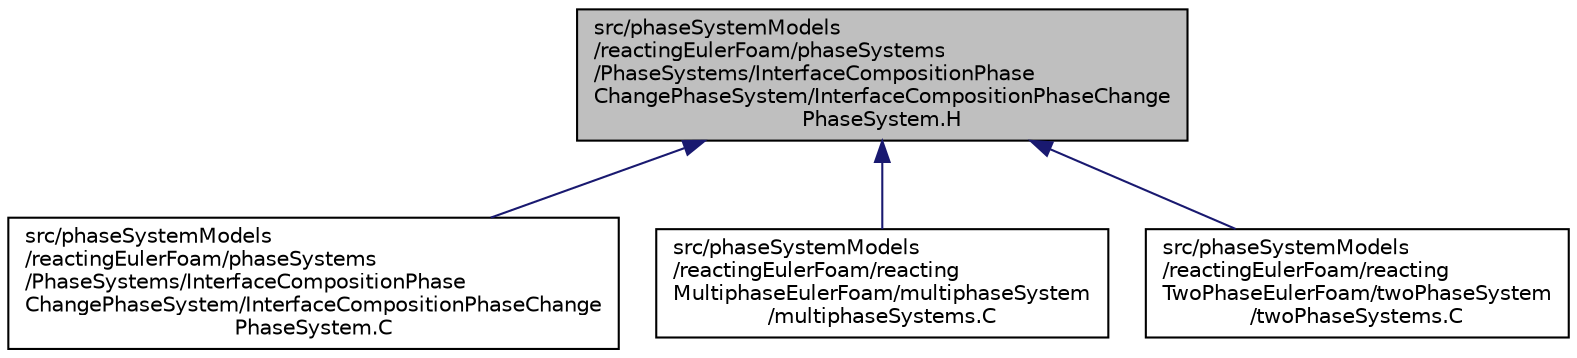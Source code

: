 digraph "src/phaseSystemModels/reactingEulerFoam/phaseSystems/PhaseSystems/InterfaceCompositionPhaseChangePhaseSystem/InterfaceCompositionPhaseChangePhaseSystem.H"
{
  bgcolor="transparent";
  edge [fontname="Helvetica",fontsize="10",labelfontname="Helvetica",labelfontsize="10"];
  node [fontname="Helvetica",fontsize="10",shape=record];
  Node1 [label="src/phaseSystemModels\l/reactingEulerFoam/phaseSystems\l/PhaseSystems/InterfaceCompositionPhase\lChangePhaseSystem/InterfaceCompositionPhaseChange\lPhaseSystem.H",height=0.2,width=0.4,color="black", fillcolor="grey75", style="filled" fontcolor="black"];
  Node1 -> Node2 [dir="back",color="midnightblue",fontsize="10",style="solid",fontname="Helvetica"];
  Node2 [label="src/phaseSystemModels\l/reactingEulerFoam/phaseSystems\l/PhaseSystems/InterfaceCompositionPhase\lChangePhaseSystem/InterfaceCompositionPhaseChange\lPhaseSystem.C",height=0.2,width=0.4,color="black",URL="$InterfaceCompositionPhaseChangePhaseSystem_8C.html"];
  Node1 -> Node3 [dir="back",color="midnightblue",fontsize="10",style="solid",fontname="Helvetica"];
  Node3 [label="src/phaseSystemModels\l/reactingEulerFoam/reacting\lMultiphaseEulerFoam/multiphaseSystem\l/multiphaseSystems.C",height=0.2,width=0.4,color="black",URL="$src_2phaseSystemModels_2reactingEulerFoam_2reactingMultiphaseEulerFoam_2multiphaseSystem_2multiphaseSystems_8C.html"];
  Node1 -> Node4 [dir="back",color="midnightblue",fontsize="10",style="solid",fontname="Helvetica"];
  Node4 [label="src/phaseSystemModels\l/reactingEulerFoam/reacting\lTwoPhaseEulerFoam/twoPhaseSystem\l/twoPhaseSystems.C",height=0.2,width=0.4,color="black",URL="$twoPhaseSystems_8C.html"];
}
